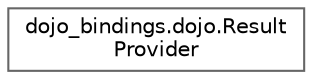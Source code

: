 digraph "Graphical Class Hierarchy"
{
 // LATEX_PDF_SIZE
  bgcolor="transparent";
  edge [fontname=Helvetica,fontsize=10,labelfontname=Helvetica,labelfontsize=10];
  node [fontname=Helvetica,fontsize=10,shape=box,height=0.2,width=0.4];
  rankdir="LR";
  Node0 [id="Node000000",label="dojo_bindings.dojo.Result\lProvider",height=0.2,width=0.4,color="grey40", fillcolor="white", style="filled",URL="$structdojo__bindings_1_1dojo_1_1_result_provider.html",tooltip=" "];
}
